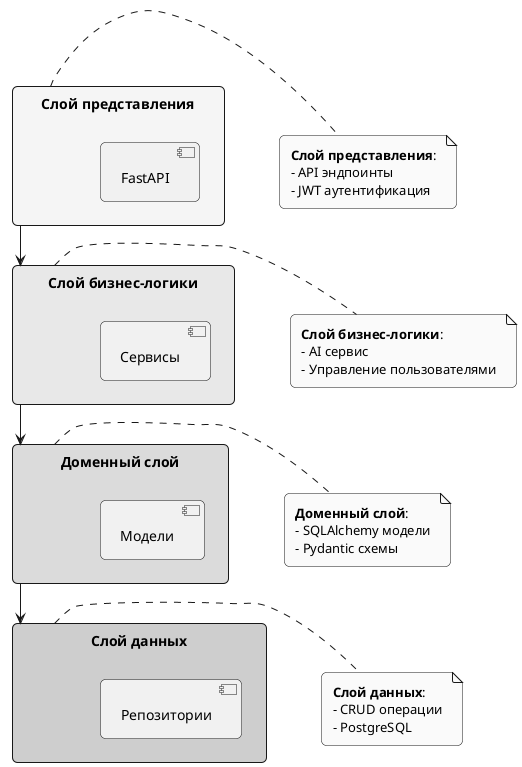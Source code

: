 @startuml braincheck_layers
skinparam monochrome true
skinparam shadowing false
skinparam defaultFontName Arial
skinparam roundCorner 10
skinparam padding 5
skinparam nodesep 80
skinparam ranksep 100

rectangle "Слой представления" as presentation #F5F5F5 {
    [FastAPI]
}

rectangle "Слой бизнес-логики" as business #E8E8E8 {
    [Сервисы]
}

rectangle "Доменный слой" as domain #DBDBDB {
    [Модели]
}

rectangle "Слой данных" as data #CECECE {
    [Репозитории]
}

presentation --> business
business --> domain
domain --> data

note right of presentation
  <b>Слой представления</b>:
  - API эндпоинты
  - JWT аутентификация
end note

note right of business
  <b>Слой бизнес-логики</b>:
  - AI сервис
  - Управление пользователями
end note

note right of domain
  <b>Доменный слой</b>:
  - SQLAlchemy модели
  - Pydantic схемы
end note

note right of data
  <b>Слой данных</b>:
  - CRUD операции
  - PostgreSQL
end note

@enduml 